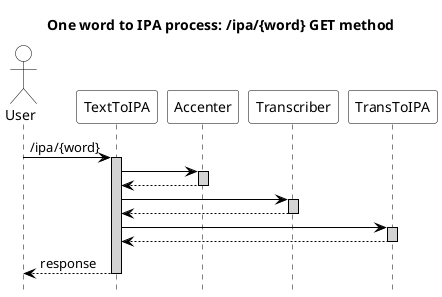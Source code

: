 @startuml WordToIPA

skinparam sequence {
ParticipantBorderColor Black
ActorBorderColor Black

ParticipantBackgroundColor White
ActorBackgroundColor White

ArrowColor black
LifeLineBorderColor black
LifeLineBackgroundColor lightgray

BoxBorderColor black
}
skinparam databaseBackgroundColor White
skinparam dataBaseBorderColor Blue

hide footbox
title One word to IPA process: /ipa/{word} GET method

' skinparam handwritten true

actor User
participant "TextToIPA" as srv
participant "Accenter" as accenter
participant "Transcriber" as transcriber
participant "TransToIPA" as toIPA

User -> srv: /ipa/{word}
activate srv

srv -> accenter: 
activate accenter
accenter --> srv:
deactivate accenter

srv -> transcriber: 
activate transcriber
transcriber --> srv:
deactivate transcriber

srv -> toIPA: 
activate toIPA
toIPA --> srv:
deactivate toIPA

srv --> User: response
deactivate srv

@enduml